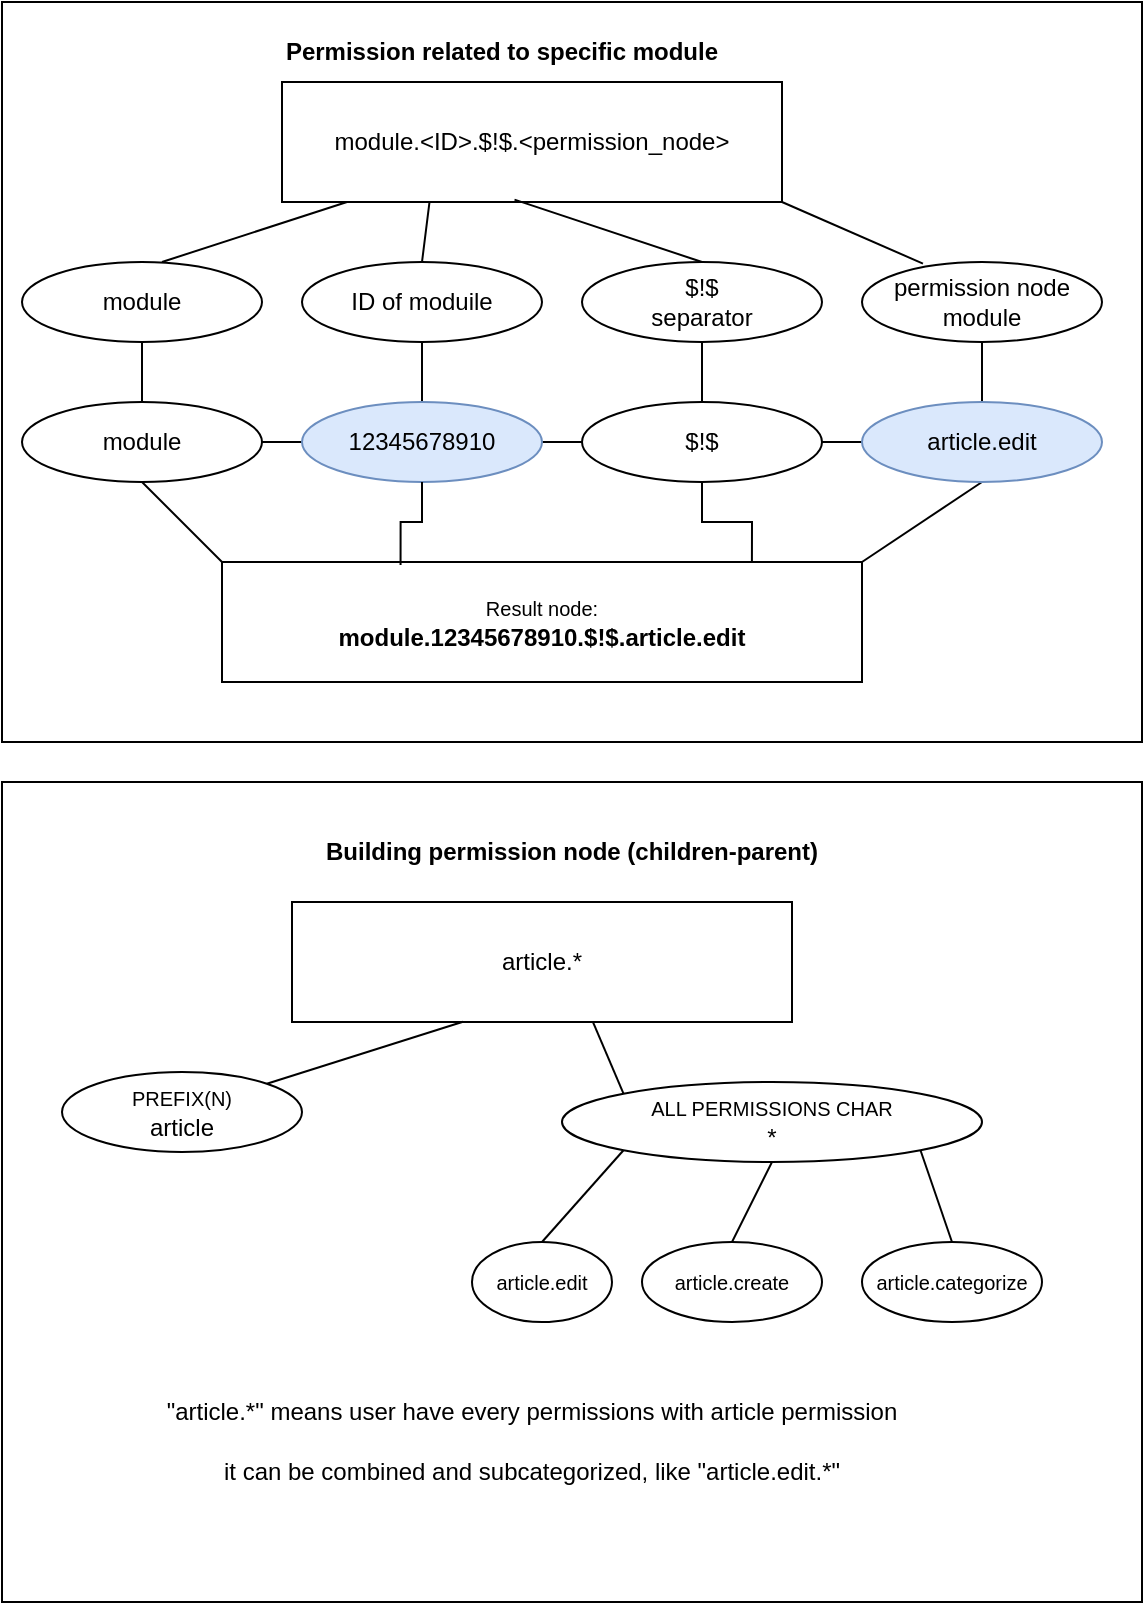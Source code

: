 <mxfile version="22.0.3" type="device">
  <diagram name="Page-1" id="lTnBYsJN6jKlpSKZfliJ">
    <mxGraphModel dx="1594" dy="955" grid="1" gridSize="10" guides="1" tooltips="1" connect="1" arrows="1" fold="1" page="1" pageScale="1" pageWidth="827" pageHeight="1169" math="0" shadow="0">
      <root>
        <mxCell id="0" />
        <mxCell id="1" parent="0" />
        <mxCell id="brMMM7fyouTdi_pjjpxk-32" value="" style="rounded=0;whiteSpace=wrap;html=1;" vertex="1" parent="1">
          <mxGeometry x="20" y="10" width="570" height="370" as="geometry" />
        </mxCell>
        <mxCell id="brMMM7fyouTdi_pjjpxk-1" value="module.&amp;lt;ID&amp;gt;.$!$.&amp;lt;permission_node&amp;gt;" style="rounded=0;whiteSpace=wrap;html=1;" vertex="1" parent="1">
          <mxGeometry x="160" y="50" width="250" height="60" as="geometry" />
        </mxCell>
        <mxCell id="brMMM7fyouTdi_pjjpxk-2" value="Permission related to specific module" style="text;html=1;strokeColor=none;fillColor=none;align=center;verticalAlign=middle;whiteSpace=wrap;rounded=0;fontStyle=1" vertex="1" parent="1">
          <mxGeometry x="160" y="20" width="220" height="30" as="geometry" />
        </mxCell>
        <mxCell id="brMMM7fyouTdi_pjjpxk-3" value="module" style="ellipse;whiteSpace=wrap;html=1;" vertex="1" parent="1">
          <mxGeometry x="30" y="140" width="120" height="40" as="geometry" />
        </mxCell>
        <mxCell id="brMMM7fyouTdi_pjjpxk-4" value="ID of moduile" style="ellipse;whiteSpace=wrap;html=1;" vertex="1" parent="1">
          <mxGeometry x="170" y="140" width="120" height="40" as="geometry" />
        </mxCell>
        <mxCell id="brMMM7fyouTdi_pjjpxk-18" style="edgeStyle=none;rounded=0;orthogonalLoop=1;jettySize=auto;html=1;exitX=0.5;exitY=1;exitDx=0;exitDy=0;endArrow=none;endFill=0;" edge="1" parent="1" source="brMMM7fyouTdi_pjjpxk-5">
          <mxGeometry relative="1" as="geometry">
            <mxPoint x="370" y="210" as="targetPoint" />
          </mxGeometry>
        </mxCell>
        <mxCell id="brMMM7fyouTdi_pjjpxk-5" value="$!$&lt;br&gt;separator" style="ellipse;whiteSpace=wrap;html=1;" vertex="1" parent="1">
          <mxGeometry x="310" y="140" width="120" height="40" as="geometry" />
        </mxCell>
        <mxCell id="brMMM7fyouTdi_pjjpxk-21" style="edgeStyle=none;rounded=0;orthogonalLoop=1;jettySize=auto;html=1;exitX=0.5;exitY=1;exitDx=0;exitDy=0;entryX=0.5;entryY=0;entryDx=0;entryDy=0;endArrow=none;endFill=0;" edge="1" parent="1" source="brMMM7fyouTdi_pjjpxk-6" target="brMMM7fyouTdi_pjjpxk-20">
          <mxGeometry relative="1" as="geometry" />
        </mxCell>
        <mxCell id="brMMM7fyouTdi_pjjpxk-6" value="permission node module" style="ellipse;whiteSpace=wrap;html=1;" vertex="1" parent="1">
          <mxGeometry x="450" y="140" width="120" height="40" as="geometry" />
        </mxCell>
        <mxCell id="brMMM7fyouTdi_pjjpxk-9" value="" style="endArrow=none;html=1;rounded=0;" edge="1" parent="1" target="brMMM7fyouTdi_pjjpxk-1">
          <mxGeometry width="50" height="50" relative="1" as="geometry">
            <mxPoint x="100" y="140" as="sourcePoint" />
            <mxPoint x="150" y="90" as="targetPoint" />
          </mxGeometry>
        </mxCell>
        <mxCell id="brMMM7fyouTdi_pjjpxk-10" style="edgeStyle=none;rounded=0;orthogonalLoop=1;jettySize=auto;html=1;exitX=0.5;exitY=0;exitDx=0;exitDy=0;entryX=0.295;entryY=0.998;entryDx=0;entryDy=0;entryPerimeter=0;endArrow=none;endFill=0;" edge="1" parent="1" source="brMMM7fyouTdi_pjjpxk-4" target="brMMM7fyouTdi_pjjpxk-1">
          <mxGeometry relative="1" as="geometry" />
        </mxCell>
        <mxCell id="brMMM7fyouTdi_pjjpxk-11" style="edgeStyle=none;rounded=0;orthogonalLoop=1;jettySize=auto;html=1;exitX=0.5;exitY=0;exitDx=0;exitDy=0;entryX=0.465;entryY=0.98;entryDx=0;entryDy=0;entryPerimeter=0;endArrow=none;endFill=0;" edge="1" parent="1" source="brMMM7fyouTdi_pjjpxk-5" target="brMMM7fyouTdi_pjjpxk-1">
          <mxGeometry relative="1" as="geometry" />
        </mxCell>
        <mxCell id="brMMM7fyouTdi_pjjpxk-12" style="edgeStyle=none;rounded=0;orthogonalLoop=1;jettySize=auto;html=1;exitX=1;exitY=1;exitDx=0;exitDy=0;entryX=0.254;entryY=0.02;entryDx=0;entryDy=0;entryPerimeter=0;endArrow=none;endFill=0;" edge="1" parent="1" source="brMMM7fyouTdi_pjjpxk-1" target="brMMM7fyouTdi_pjjpxk-6">
          <mxGeometry relative="1" as="geometry" />
        </mxCell>
        <mxCell id="brMMM7fyouTdi_pjjpxk-15" style="edgeStyle=none;rounded=0;orthogonalLoop=1;jettySize=auto;html=1;exitX=0.5;exitY=0;exitDx=0;exitDy=0;entryX=0.5;entryY=1;entryDx=0;entryDy=0;endArrow=none;endFill=0;" edge="1" parent="1" source="brMMM7fyouTdi_pjjpxk-13" target="brMMM7fyouTdi_pjjpxk-3">
          <mxGeometry relative="1" as="geometry" />
        </mxCell>
        <mxCell id="brMMM7fyouTdi_pjjpxk-25" style="edgeStyle=none;rounded=0;orthogonalLoop=1;jettySize=auto;html=1;exitX=0.5;exitY=1;exitDx=0;exitDy=0;entryX=0;entryY=0;entryDx=0;entryDy=0;endArrow=none;endFill=0;" edge="1" parent="1" source="brMMM7fyouTdi_pjjpxk-13" target="brMMM7fyouTdi_pjjpxk-24">
          <mxGeometry relative="1" as="geometry" />
        </mxCell>
        <mxCell id="brMMM7fyouTdi_pjjpxk-13" value="module" style="ellipse;whiteSpace=wrap;html=1;" vertex="1" parent="1">
          <mxGeometry x="30" y="210" width="120" height="40" as="geometry" />
        </mxCell>
        <mxCell id="brMMM7fyouTdi_pjjpxk-16" style="edgeStyle=none;rounded=0;orthogonalLoop=1;jettySize=auto;html=1;entryX=1;entryY=0.5;entryDx=0;entryDy=0;endArrow=none;endFill=0;" edge="1" parent="1" source="brMMM7fyouTdi_pjjpxk-14" target="brMMM7fyouTdi_pjjpxk-13">
          <mxGeometry relative="1" as="geometry" />
        </mxCell>
        <mxCell id="brMMM7fyouTdi_pjjpxk-17" style="edgeStyle=none;rounded=0;orthogonalLoop=1;jettySize=auto;html=1;exitX=0.5;exitY=0;exitDx=0;exitDy=0;entryX=0.5;entryY=1;entryDx=0;entryDy=0;endArrow=none;endFill=0;" edge="1" parent="1" source="brMMM7fyouTdi_pjjpxk-14" target="brMMM7fyouTdi_pjjpxk-4">
          <mxGeometry relative="1" as="geometry" />
        </mxCell>
        <mxCell id="brMMM7fyouTdi_pjjpxk-22" style="edgeStyle=none;rounded=0;orthogonalLoop=1;jettySize=auto;html=1;exitX=1;exitY=0.5;exitDx=0;exitDy=0;entryX=0;entryY=0.5;entryDx=0;entryDy=0;endArrow=none;endFill=0;" edge="1" parent="1" source="brMMM7fyouTdi_pjjpxk-14" target="brMMM7fyouTdi_pjjpxk-19">
          <mxGeometry relative="1" as="geometry" />
        </mxCell>
        <mxCell id="brMMM7fyouTdi_pjjpxk-14" value="12345678910" style="ellipse;whiteSpace=wrap;html=1;fillColor=#dae8fc;strokeColor=#6c8ebf;" vertex="1" parent="1">
          <mxGeometry x="170" y="210" width="120" height="40" as="geometry" />
        </mxCell>
        <mxCell id="brMMM7fyouTdi_pjjpxk-23" style="edgeStyle=none;rounded=0;orthogonalLoop=1;jettySize=auto;html=1;exitX=1;exitY=0.5;exitDx=0;exitDy=0;entryX=0;entryY=0.5;entryDx=0;entryDy=0;endArrow=none;endFill=0;" edge="1" parent="1" source="brMMM7fyouTdi_pjjpxk-19" target="brMMM7fyouTdi_pjjpxk-20">
          <mxGeometry relative="1" as="geometry" />
        </mxCell>
        <mxCell id="brMMM7fyouTdi_pjjpxk-19" value="$!$" style="ellipse;whiteSpace=wrap;html=1;" vertex="1" parent="1">
          <mxGeometry x="310" y="210" width="120" height="40" as="geometry" />
        </mxCell>
        <mxCell id="brMMM7fyouTdi_pjjpxk-31" style="edgeStyle=none;rounded=0;orthogonalLoop=1;jettySize=auto;html=1;exitX=0.5;exitY=1;exitDx=0;exitDy=0;entryX=1;entryY=0;entryDx=0;entryDy=0;endArrow=none;endFill=0;" edge="1" parent="1" source="brMMM7fyouTdi_pjjpxk-20" target="brMMM7fyouTdi_pjjpxk-24">
          <mxGeometry relative="1" as="geometry" />
        </mxCell>
        <mxCell id="brMMM7fyouTdi_pjjpxk-20" value="article.edit" style="ellipse;whiteSpace=wrap;html=1;fillColor=#dae8fc;strokeColor=#6c8ebf;" vertex="1" parent="1">
          <mxGeometry x="450" y="210" width="120" height="40" as="geometry" />
        </mxCell>
        <mxCell id="brMMM7fyouTdi_pjjpxk-24" value="&lt;span style=&quot;font-weight: normal;&quot;&gt;&lt;font style=&quot;font-size: 10px;&quot;&gt;Result node:&lt;/font&gt;&lt;/span&gt;&lt;br&gt;module.12345678910.$!$.article.edit" style="rounded=0;whiteSpace=wrap;html=1;fontStyle=1" vertex="1" parent="1">
          <mxGeometry x="130" y="290" width="320" height="60" as="geometry" />
        </mxCell>
        <mxCell id="brMMM7fyouTdi_pjjpxk-28" style="edgeStyle=orthogonalEdgeStyle;rounded=0;orthogonalLoop=1;jettySize=auto;html=1;exitX=0.5;exitY=1;exitDx=0;exitDy=0;entryX=0.279;entryY=0.025;entryDx=0;entryDy=0;entryPerimeter=0;endArrow=none;endFill=0;" edge="1" parent="1" source="brMMM7fyouTdi_pjjpxk-14" target="brMMM7fyouTdi_pjjpxk-24">
          <mxGeometry relative="1" as="geometry" />
        </mxCell>
        <mxCell id="brMMM7fyouTdi_pjjpxk-29" style="edgeStyle=orthogonalEdgeStyle;rounded=0;orthogonalLoop=1;jettySize=auto;html=1;exitX=0.5;exitY=1;exitDx=0;exitDy=0;entryX=0.828;entryY=-0.008;entryDx=0;entryDy=0;entryPerimeter=0;endArrow=none;endFill=0;" edge="1" parent="1" source="brMMM7fyouTdi_pjjpxk-19" target="brMMM7fyouTdi_pjjpxk-24">
          <mxGeometry relative="1" as="geometry" />
        </mxCell>
        <mxCell id="brMMM7fyouTdi_pjjpxk-33" value="" style="rounded=0;whiteSpace=wrap;html=1;" vertex="1" parent="1">
          <mxGeometry x="20" y="400" width="570" height="410" as="geometry" />
        </mxCell>
        <mxCell id="brMMM7fyouTdi_pjjpxk-34" value="Building permission node (children-parent)" style="text;html=1;strokeColor=none;fillColor=none;align=center;verticalAlign=middle;whiteSpace=wrap;rounded=0;fontStyle=1" vertex="1" parent="1">
          <mxGeometry x="20" y="420" width="570" height="30" as="geometry" />
        </mxCell>
        <mxCell id="brMMM7fyouTdi_pjjpxk-36" value="article.*" style="rounded=0;whiteSpace=wrap;html=1;" vertex="1" parent="1">
          <mxGeometry x="165" y="460" width="250" height="60" as="geometry" />
        </mxCell>
        <mxCell id="brMMM7fyouTdi_pjjpxk-38" value="&lt;font size=&quot;1&quot;&gt;PREFIX(N)&lt;/font&gt;&lt;br&gt;article" style="ellipse;whiteSpace=wrap;html=1;" vertex="1" parent="1">
          <mxGeometry x="50" y="545" width="120" height="40" as="geometry" />
        </mxCell>
        <mxCell id="brMMM7fyouTdi_pjjpxk-48" style="edgeStyle=none;rounded=0;orthogonalLoop=1;jettySize=auto;html=1;exitX=0;exitY=1;exitDx=0;exitDy=0;entryX=0.5;entryY=0;entryDx=0;entryDy=0;endArrow=none;endFill=0;" edge="1" parent="1" source="brMMM7fyouTdi_pjjpxk-39" target="brMMM7fyouTdi_pjjpxk-45">
          <mxGeometry relative="1" as="geometry" />
        </mxCell>
        <mxCell id="brMMM7fyouTdi_pjjpxk-49" style="edgeStyle=none;rounded=0;orthogonalLoop=1;jettySize=auto;html=1;exitX=0.5;exitY=1;exitDx=0;exitDy=0;entryX=0.5;entryY=0;entryDx=0;entryDy=0;endArrow=none;endFill=0;" edge="1" parent="1" source="brMMM7fyouTdi_pjjpxk-39" target="brMMM7fyouTdi_pjjpxk-46">
          <mxGeometry relative="1" as="geometry" />
        </mxCell>
        <mxCell id="brMMM7fyouTdi_pjjpxk-50" style="edgeStyle=none;rounded=0;orthogonalLoop=1;jettySize=auto;html=1;exitX=1;exitY=1;exitDx=0;exitDy=0;entryX=0.5;entryY=0;entryDx=0;entryDy=0;endArrow=none;endFill=0;" edge="1" parent="1" source="brMMM7fyouTdi_pjjpxk-39" target="brMMM7fyouTdi_pjjpxk-47">
          <mxGeometry relative="1" as="geometry" />
        </mxCell>
        <mxCell id="brMMM7fyouTdi_pjjpxk-39" value="&lt;font size=&quot;1&quot;&gt;ALL PERMISSIONS CHAR&lt;/font&gt;&lt;br&gt;*" style="ellipse;whiteSpace=wrap;html=1;" vertex="1" parent="1">
          <mxGeometry x="300" y="550" width="210" height="40" as="geometry" />
        </mxCell>
        <mxCell id="brMMM7fyouTdi_pjjpxk-42" style="edgeStyle=none;rounded=0;orthogonalLoop=1;jettySize=auto;html=1;exitX=1;exitY=0;exitDx=0;exitDy=0;entryX=0.342;entryY=0.998;entryDx=0;entryDy=0;entryPerimeter=0;endArrow=none;endFill=0;" edge="1" parent="1" source="brMMM7fyouTdi_pjjpxk-38" target="brMMM7fyouTdi_pjjpxk-36">
          <mxGeometry relative="1" as="geometry" />
        </mxCell>
        <mxCell id="brMMM7fyouTdi_pjjpxk-43" style="edgeStyle=none;rounded=0;orthogonalLoop=1;jettySize=auto;html=1;exitX=0;exitY=0;exitDx=0;exitDy=0;entryX=0.602;entryY=1.001;entryDx=0;entryDy=0;entryPerimeter=0;endArrow=none;endFill=0;" edge="1" parent="1" source="brMMM7fyouTdi_pjjpxk-39" target="brMMM7fyouTdi_pjjpxk-36">
          <mxGeometry relative="1" as="geometry" />
        </mxCell>
        <mxCell id="brMMM7fyouTdi_pjjpxk-45" value="&lt;font size=&quot;1&quot;&gt;article.edit&lt;/font&gt;" style="ellipse;whiteSpace=wrap;html=1;" vertex="1" parent="1">
          <mxGeometry x="255" y="630" width="70" height="40" as="geometry" />
        </mxCell>
        <mxCell id="brMMM7fyouTdi_pjjpxk-46" value="&lt;font size=&quot;1&quot;&gt;article.create&lt;/font&gt;" style="ellipse;whiteSpace=wrap;html=1;" vertex="1" parent="1">
          <mxGeometry x="340" y="630" width="90" height="40" as="geometry" />
        </mxCell>
        <mxCell id="brMMM7fyouTdi_pjjpxk-47" value="&lt;font size=&quot;1&quot;&gt;article.categorize&lt;/font&gt;" style="ellipse;whiteSpace=wrap;html=1;" vertex="1" parent="1">
          <mxGeometry x="450" y="630" width="90" height="40" as="geometry" />
        </mxCell>
        <mxCell id="brMMM7fyouTdi_pjjpxk-53" value="&quot;article.*&quot; means user have every permissions with article permission" style="text;html=1;strokeColor=none;fillColor=none;align=center;verticalAlign=middle;whiteSpace=wrap;rounded=0;" vertex="1" parent="1">
          <mxGeometry x="85" y="700" width="400" height="30" as="geometry" />
        </mxCell>
        <mxCell id="brMMM7fyouTdi_pjjpxk-54" value="it can be combined and subcategorized, like &quot;article.edit.*&quot;" style="text;html=1;strokeColor=none;fillColor=none;align=center;verticalAlign=middle;whiteSpace=wrap;rounded=0;" vertex="1" parent="1">
          <mxGeometry x="85" y="730" width="400" height="30" as="geometry" />
        </mxCell>
      </root>
    </mxGraphModel>
  </diagram>
</mxfile>
